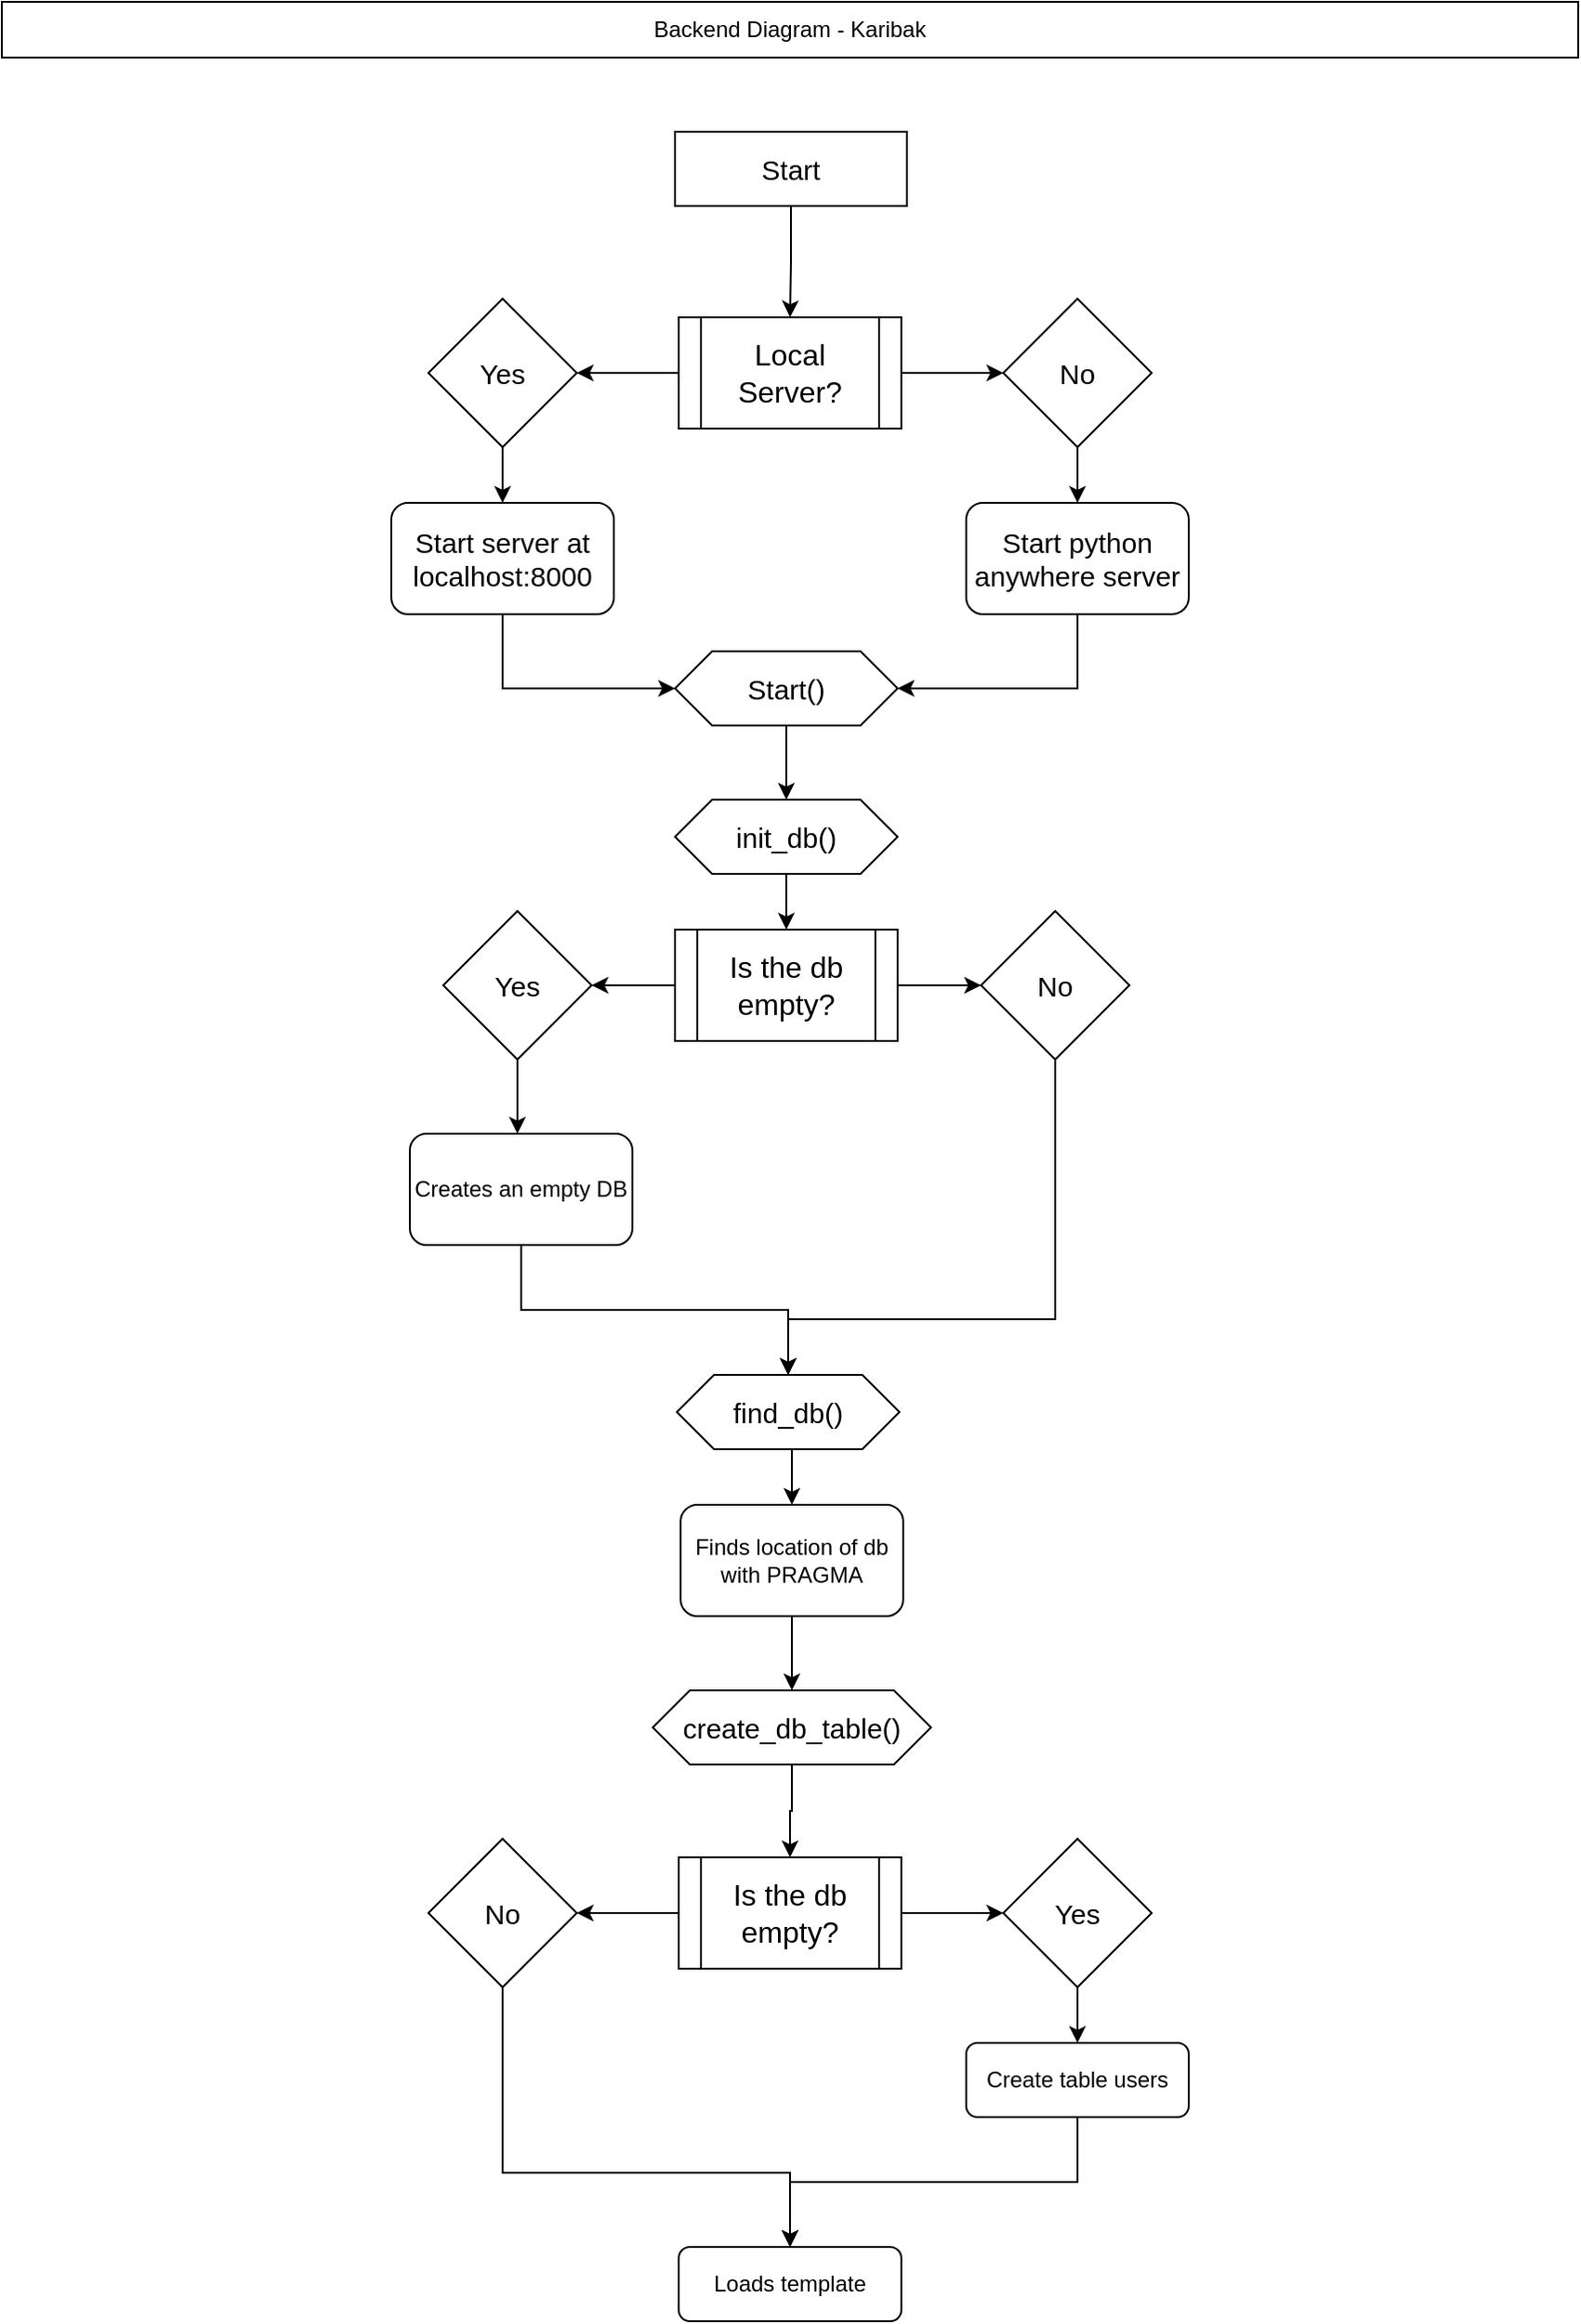 <mxfile version="22.0.3" type="device">
  <diagram name="Page-1" id="aPr82Em3wGvTSMl0ouJp">
    <mxGraphModel dx="1114" dy="999" grid="1" gridSize="10" guides="1" tooltips="1" connect="1" arrows="1" fold="1" page="1" pageScale="1" pageWidth="850" pageHeight="1100" math="0" shadow="0">
      <root>
        <mxCell id="0" />
        <mxCell id="1" parent="0" />
        <mxCell id="lK2N4kiS6KAsCdXg9P5Y-1" value="Backend Diagram - Karibak" style="rounded=0;whiteSpace=wrap;html=1;" vertex="1" parent="1">
          <mxGeometry width="850" height="30" as="geometry" />
        </mxCell>
        <mxCell id="lK2N4kiS6KAsCdXg9P5Y-16" style="edgeStyle=orthogonalEdgeStyle;rounded=0;orthogonalLoop=1;jettySize=auto;html=1;exitX=0.5;exitY=1;exitDx=0;exitDy=0;entryX=0.5;entryY=0;entryDx=0;entryDy=0;" edge="1" parent="1" source="lK2N4kiS6KAsCdXg9P5Y-4" target="lK2N4kiS6KAsCdXg9P5Y-10">
          <mxGeometry relative="1" as="geometry" />
        </mxCell>
        <mxCell id="lK2N4kiS6KAsCdXg9P5Y-4" value="&lt;font style=&quot;font-size: 15px;&quot;&gt;Start&lt;/font&gt;" style="rounded=0;whiteSpace=wrap;html=1;" vertex="1" parent="1">
          <mxGeometry x="363" y="70" width="125" height="40" as="geometry" />
        </mxCell>
        <mxCell id="lK2N4kiS6KAsCdXg9P5Y-21" style="edgeStyle=orthogonalEdgeStyle;rounded=0;orthogonalLoop=1;jettySize=auto;html=1;exitX=0.5;exitY=1;exitDx=0;exitDy=0;entryX=0;entryY=0.5;entryDx=0;entryDy=0;" edge="1" parent="1" source="lK2N4kiS6KAsCdXg9P5Y-7" target="lK2N4kiS6KAsCdXg9P5Y-19">
          <mxGeometry relative="1" as="geometry" />
        </mxCell>
        <mxCell id="lK2N4kiS6KAsCdXg9P5Y-7" value="&lt;font style=&quot;font-size: 15px;&quot;&gt;Start server at localhost:8000&lt;/font&gt;" style="rounded=1;whiteSpace=wrap;html=1;" vertex="1" parent="1">
          <mxGeometry x="210" y="270" width="120" height="60" as="geometry" />
        </mxCell>
        <mxCell id="lK2N4kiS6KAsCdXg9P5Y-15" style="edgeStyle=orthogonalEdgeStyle;rounded=0;orthogonalLoop=1;jettySize=auto;html=1;exitX=0.5;exitY=1;exitDx=0;exitDy=0;entryX=0.5;entryY=0;entryDx=0;entryDy=0;" edge="1" parent="1" source="lK2N4kiS6KAsCdXg9P5Y-8" target="lK2N4kiS6KAsCdXg9P5Y-7">
          <mxGeometry relative="1" as="geometry" />
        </mxCell>
        <mxCell id="lK2N4kiS6KAsCdXg9P5Y-8" value="&lt;font style=&quot;font-size: 15px;&quot;&gt;Yes&lt;/font&gt;" style="rhombus;whiteSpace=wrap;html=1;" vertex="1" parent="1">
          <mxGeometry x="230" y="160" width="80" height="80" as="geometry" />
        </mxCell>
        <mxCell id="lK2N4kiS6KAsCdXg9P5Y-14" style="edgeStyle=orthogonalEdgeStyle;rounded=0;orthogonalLoop=1;jettySize=auto;html=1;exitX=0.5;exitY=1;exitDx=0;exitDy=0;entryX=0.5;entryY=0;entryDx=0;entryDy=0;" edge="1" parent="1" source="lK2N4kiS6KAsCdXg9P5Y-9" target="lK2N4kiS6KAsCdXg9P5Y-13">
          <mxGeometry relative="1" as="geometry" />
        </mxCell>
        <mxCell id="lK2N4kiS6KAsCdXg9P5Y-9" value="&lt;font style=&quot;font-size: 15px;&quot;&gt;No&lt;/font&gt;" style="rhombus;whiteSpace=wrap;html=1;" vertex="1" parent="1">
          <mxGeometry x="540" y="160" width="80" height="80" as="geometry" />
        </mxCell>
        <mxCell id="lK2N4kiS6KAsCdXg9P5Y-11" style="edgeStyle=orthogonalEdgeStyle;rounded=0;orthogonalLoop=1;jettySize=auto;html=1;exitX=1;exitY=0.5;exitDx=0;exitDy=0;entryX=0;entryY=0.5;entryDx=0;entryDy=0;" edge="1" parent="1" source="lK2N4kiS6KAsCdXg9P5Y-10" target="lK2N4kiS6KAsCdXg9P5Y-9">
          <mxGeometry relative="1" as="geometry" />
        </mxCell>
        <mxCell id="lK2N4kiS6KAsCdXg9P5Y-12" style="edgeStyle=orthogonalEdgeStyle;rounded=0;orthogonalLoop=1;jettySize=auto;html=1;exitX=0;exitY=0.5;exitDx=0;exitDy=0;entryX=1;entryY=0.5;entryDx=0;entryDy=0;" edge="1" parent="1" source="lK2N4kiS6KAsCdXg9P5Y-10" target="lK2N4kiS6KAsCdXg9P5Y-8">
          <mxGeometry relative="1" as="geometry" />
        </mxCell>
        <mxCell id="lK2N4kiS6KAsCdXg9P5Y-10" value="&lt;font style=&quot;font-size: 16px;&quot;&gt;Local Server?&lt;/font&gt;" style="shape=process;whiteSpace=wrap;html=1;backgroundOutline=1;" vertex="1" parent="1">
          <mxGeometry x="365" y="170" width="120" height="60" as="geometry" />
        </mxCell>
        <mxCell id="lK2N4kiS6KAsCdXg9P5Y-20" style="edgeStyle=orthogonalEdgeStyle;rounded=0;orthogonalLoop=1;jettySize=auto;html=1;exitX=0.5;exitY=1;exitDx=0;exitDy=0;entryX=1;entryY=0.5;entryDx=0;entryDy=0;" edge="1" parent="1" source="lK2N4kiS6KAsCdXg9P5Y-13" target="lK2N4kiS6KAsCdXg9P5Y-19">
          <mxGeometry relative="1" as="geometry" />
        </mxCell>
        <mxCell id="lK2N4kiS6KAsCdXg9P5Y-13" value="&lt;font style=&quot;font-size: 15px;&quot;&gt;Start python anywhere server&lt;/font&gt;" style="rounded=1;whiteSpace=wrap;html=1;" vertex="1" parent="1">
          <mxGeometry x="520" y="270" width="120" height="60" as="geometry" />
        </mxCell>
        <mxCell id="lK2N4kiS6KAsCdXg9P5Y-28" style="edgeStyle=orthogonalEdgeStyle;rounded=0;orthogonalLoop=1;jettySize=auto;html=1;exitX=0.5;exitY=1;exitDx=0;exitDy=0;" edge="1" parent="1" source="lK2N4kiS6KAsCdXg9P5Y-19" target="lK2N4kiS6KAsCdXg9P5Y-22">
          <mxGeometry relative="1" as="geometry" />
        </mxCell>
        <mxCell id="lK2N4kiS6KAsCdXg9P5Y-19" value="&lt;font style=&quot;font-size: 15px;&quot;&gt;Start()&lt;/font&gt;" style="shape=hexagon;perimeter=hexagonPerimeter2;whiteSpace=wrap;html=1;fixedSize=1;" vertex="1" parent="1">
          <mxGeometry x="363" y="350" width="120" height="40" as="geometry" />
        </mxCell>
        <mxCell id="lK2N4kiS6KAsCdXg9P5Y-55" style="edgeStyle=orthogonalEdgeStyle;rounded=0;orthogonalLoop=1;jettySize=auto;html=1;exitX=0.5;exitY=1;exitDx=0;exitDy=0;entryX=0.5;entryY=0;entryDx=0;entryDy=0;" edge="1" parent="1" source="lK2N4kiS6KAsCdXg9P5Y-22" target="lK2N4kiS6KAsCdXg9P5Y-45">
          <mxGeometry relative="1" as="geometry" />
        </mxCell>
        <mxCell id="lK2N4kiS6KAsCdXg9P5Y-22" value="&lt;font style=&quot;font-size: 15px;&quot;&gt;init_db()&lt;/font&gt;" style="shape=hexagon;perimeter=hexagonPerimeter2;whiteSpace=wrap;html=1;fixedSize=1;" vertex="1" parent="1">
          <mxGeometry x="363" y="430" width="120" height="40" as="geometry" />
        </mxCell>
        <mxCell id="lK2N4kiS6KAsCdXg9P5Y-42" style="edgeStyle=orthogonalEdgeStyle;rounded=0;orthogonalLoop=1;jettySize=auto;html=1;exitX=0.5;exitY=1;exitDx=0;exitDy=0;entryX=0.5;entryY=0;entryDx=0;entryDy=0;" edge="1" parent="1" source="lK2N4kiS6KAsCdXg9P5Y-23" target="lK2N4kiS6KAsCdXg9P5Y-41">
          <mxGeometry relative="1" as="geometry" />
        </mxCell>
        <mxCell id="lK2N4kiS6KAsCdXg9P5Y-23" value="&lt;font style=&quot;font-size: 15px;&quot;&gt;find_db()&lt;/font&gt;" style="shape=hexagon;perimeter=hexagonPerimeter2;whiteSpace=wrap;html=1;fixedSize=1;" vertex="1" parent="1">
          <mxGeometry x="364" y="740" width="120" height="40" as="geometry" />
        </mxCell>
        <mxCell id="lK2N4kiS6KAsCdXg9P5Y-31" style="edgeStyle=orthogonalEdgeStyle;rounded=0;orthogonalLoop=1;jettySize=auto;html=1;exitX=0.5;exitY=1;exitDx=0;exitDy=0;" edge="1" parent="1" source="lK2N4kiS6KAsCdXg9P5Y-24" target="lK2N4kiS6KAsCdXg9P5Y-25">
          <mxGeometry relative="1" as="geometry" />
        </mxCell>
        <mxCell id="lK2N4kiS6KAsCdXg9P5Y-24" value="&lt;font style=&quot;font-size: 15px;&quot;&gt;create_db_table()&lt;/font&gt;" style="shape=hexagon;perimeter=hexagonPerimeter2;whiteSpace=wrap;html=1;fixedSize=1;" vertex="1" parent="1">
          <mxGeometry x="351" y="910" width="150" height="40" as="geometry" />
        </mxCell>
        <mxCell id="lK2N4kiS6KAsCdXg9P5Y-36" style="edgeStyle=orthogonalEdgeStyle;rounded=0;orthogonalLoop=1;jettySize=auto;html=1;exitX=0;exitY=0.5;exitDx=0;exitDy=0;entryX=1;entryY=0.5;entryDx=0;entryDy=0;" edge="1" parent="1" source="lK2N4kiS6KAsCdXg9P5Y-25" target="lK2N4kiS6KAsCdXg9P5Y-30">
          <mxGeometry relative="1" as="geometry" />
        </mxCell>
        <mxCell id="lK2N4kiS6KAsCdXg9P5Y-37" style="edgeStyle=orthogonalEdgeStyle;rounded=0;orthogonalLoop=1;jettySize=auto;html=1;exitX=1;exitY=0.5;exitDx=0;exitDy=0;entryX=0;entryY=0.5;entryDx=0;entryDy=0;" edge="1" parent="1" source="lK2N4kiS6KAsCdXg9P5Y-25" target="lK2N4kiS6KAsCdXg9P5Y-29">
          <mxGeometry relative="1" as="geometry" />
        </mxCell>
        <mxCell id="lK2N4kiS6KAsCdXg9P5Y-25" value="&lt;span style=&quot;font-size: 16px;&quot;&gt;Is the db empty?&lt;/span&gt;" style="shape=process;whiteSpace=wrap;html=1;backgroundOutline=1;" vertex="1" parent="1">
          <mxGeometry x="365" y="1000" width="120" height="60" as="geometry" />
        </mxCell>
        <mxCell id="lK2N4kiS6KAsCdXg9P5Y-39" style="edgeStyle=orthogonalEdgeStyle;rounded=0;orthogonalLoop=1;jettySize=auto;html=1;exitX=0.5;exitY=1;exitDx=0;exitDy=0;entryX=0.5;entryY=0;entryDx=0;entryDy=0;" edge="1" parent="1" source="lK2N4kiS6KAsCdXg9P5Y-29" target="lK2N4kiS6KAsCdXg9P5Y-38">
          <mxGeometry relative="1" as="geometry" />
        </mxCell>
        <mxCell id="lK2N4kiS6KAsCdXg9P5Y-29" value="&lt;font style=&quot;font-size: 15px;&quot;&gt;Yes&lt;/font&gt;" style="rhombus;whiteSpace=wrap;html=1;" vertex="1" parent="1">
          <mxGeometry x="540" y="990" width="80" height="80" as="geometry" />
        </mxCell>
        <mxCell id="lK2N4kiS6KAsCdXg9P5Y-62" style="edgeStyle=orthogonalEdgeStyle;rounded=0;orthogonalLoop=1;jettySize=auto;html=1;exitX=0.5;exitY=1;exitDx=0;exitDy=0;entryX=0.5;entryY=0;entryDx=0;entryDy=0;" edge="1" parent="1" source="lK2N4kiS6KAsCdXg9P5Y-30" target="lK2N4kiS6KAsCdXg9P5Y-34">
          <mxGeometry relative="1" as="geometry">
            <Array as="points">
              <mxPoint x="270" y="1170" />
              <mxPoint x="425" y="1170" />
            </Array>
          </mxGeometry>
        </mxCell>
        <mxCell id="lK2N4kiS6KAsCdXg9P5Y-30" value="&lt;font style=&quot;font-size: 15px;&quot;&gt;No&lt;/font&gt;" style="rhombus;whiteSpace=wrap;html=1;" vertex="1" parent="1">
          <mxGeometry x="230" y="990" width="80" height="80" as="geometry" />
        </mxCell>
        <mxCell id="lK2N4kiS6KAsCdXg9P5Y-34" value="Loads template" style="rounded=1;whiteSpace=wrap;html=1;" vertex="1" parent="1">
          <mxGeometry x="365" y="1210" width="120" height="40" as="geometry" />
        </mxCell>
        <mxCell id="lK2N4kiS6KAsCdXg9P5Y-60" style="edgeStyle=orthogonalEdgeStyle;rounded=0;orthogonalLoop=1;jettySize=auto;html=1;exitX=0.5;exitY=1;exitDx=0;exitDy=0;" edge="1" parent="1" source="lK2N4kiS6KAsCdXg9P5Y-38" target="lK2N4kiS6KAsCdXg9P5Y-34">
          <mxGeometry relative="1" as="geometry" />
        </mxCell>
        <mxCell id="lK2N4kiS6KAsCdXg9P5Y-38" value="Create table users" style="rounded=1;whiteSpace=wrap;html=1;" vertex="1" parent="1">
          <mxGeometry x="520" y="1100" width="120" height="40" as="geometry" />
        </mxCell>
        <mxCell id="lK2N4kiS6KAsCdXg9P5Y-59" style="edgeStyle=orthogonalEdgeStyle;rounded=0;orthogonalLoop=1;jettySize=auto;html=1;exitX=0.5;exitY=1;exitDx=0;exitDy=0;entryX=0.5;entryY=0;entryDx=0;entryDy=0;" edge="1" parent="1" source="lK2N4kiS6KAsCdXg9P5Y-41" target="lK2N4kiS6KAsCdXg9P5Y-24">
          <mxGeometry relative="1" as="geometry" />
        </mxCell>
        <mxCell id="lK2N4kiS6KAsCdXg9P5Y-41" value="Finds location of db with PRAGMA" style="rounded=1;whiteSpace=wrap;html=1;" vertex="1" parent="1">
          <mxGeometry x="366" y="810" width="120" height="60" as="geometry" />
        </mxCell>
        <mxCell id="lK2N4kiS6KAsCdXg9P5Y-53" style="edgeStyle=orthogonalEdgeStyle;rounded=0;orthogonalLoop=1;jettySize=auto;html=1;exitX=0;exitY=0.5;exitDx=0;exitDy=0;entryX=1;entryY=0.5;entryDx=0;entryDy=0;" edge="1" parent="1" source="lK2N4kiS6KAsCdXg9P5Y-45" target="lK2N4kiS6KAsCdXg9P5Y-46">
          <mxGeometry relative="1" as="geometry" />
        </mxCell>
        <mxCell id="lK2N4kiS6KAsCdXg9P5Y-54" style="edgeStyle=orthogonalEdgeStyle;rounded=0;orthogonalLoop=1;jettySize=auto;html=1;exitX=1;exitY=0.5;exitDx=0;exitDy=0;entryX=0;entryY=0.5;entryDx=0;entryDy=0;" edge="1" parent="1" source="lK2N4kiS6KAsCdXg9P5Y-45" target="lK2N4kiS6KAsCdXg9P5Y-47">
          <mxGeometry relative="1" as="geometry" />
        </mxCell>
        <mxCell id="lK2N4kiS6KAsCdXg9P5Y-45" value="&lt;span style=&quot;font-size: 16px;&quot;&gt;Is the db empty?&lt;/span&gt;" style="shape=process;whiteSpace=wrap;html=1;backgroundOutline=1;" vertex="1" parent="1">
          <mxGeometry x="363" y="500" width="120" height="60" as="geometry" />
        </mxCell>
        <mxCell id="lK2N4kiS6KAsCdXg9P5Y-51" style="edgeStyle=orthogonalEdgeStyle;rounded=0;orthogonalLoop=1;jettySize=auto;html=1;exitX=0.5;exitY=1;exitDx=0;exitDy=0;entryX=0.5;entryY=0;entryDx=0;entryDy=0;" edge="1" parent="1" source="lK2N4kiS6KAsCdXg9P5Y-46">
          <mxGeometry relative="1" as="geometry">
            <mxPoint x="278" y="610" as="targetPoint" />
          </mxGeometry>
        </mxCell>
        <mxCell id="lK2N4kiS6KAsCdXg9P5Y-46" value="&lt;font style=&quot;font-size: 15px;&quot;&gt;Yes&lt;/font&gt;" style="rhombus;whiteSpace=wrap;html=1;" vertex="1" parent="1">
          <mxGeometry x="238" y="490" width="80" height="80" as="geometry" />
        </mxCell>
        <mxCell id="lK2N4kiS6KAsCdXg9P5Y-56" style="edgeStyle=orthogonalEdgeStyle;rounded=0;orthogonalLoop=1;jettySize=auto;html=1;exitX=0.5;exitY=1;exitDx=0;exitDy=0;entryX=0.5;entryY=0;entryDx=0;entryDy=0;" edge="1" parent="1" source="lK2N4kiS6KAsCdXg9P5Y-47" target="lK2N4kiS6KAsCdXg9P5Y-23">
          <mxGeometry relative="1" as="geometry">
            <Array as="points">
              <mxPoint x="568" y="710" />
              <mxPoint x="424" y="710" />
            </Array>
          </mxGeometry>
        </mxCell>
        <mxCell id="lK2N4kiS6KAsCdXg9P5Y-47" value="&lt;font style=&quot;font-size: 15px;&quot;&gt;No&lt;/font&gt;" style="rhombus;whiteSpace=wrap;html=1;" vertex="1" parent="1">
          <mxGeometry x="528" y="490" width="80" height="80" as="geometry" />
        </mxCell>
        <mxCell id="lK2N4kiS6KAsCdXg9P5Y-57" style="edgeStyle=orthogonalEdgeStyle;rounded=0;orthogonalLoop=1;jettySize=auto;html=1;exitX=0.5;exitY=1;exitDx=0;exitDy=0;" edge="1" parent="1" source="lK2N4kiS6KAsCdXg9P5Y-50" target="lK2N4kiS6KAsCdXg9P5Y-23">
          <mxGeometry relative="1" as="geometry" />
        </mxCell>
        <mxCell id="lK2N4kiS6KAsCdXg9P5Y-50" value="Creates an empty DB" style="rounded=1;whiteSpace=wrap;html=1;" vertex="1" parent="1">
          <mxGeometry x="220" y="610" width="120" height="60" as="geometry" />
        </mxCell>
      </root>
    </mxGraphModel>
  </diagram>
</mxfile>
